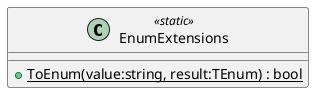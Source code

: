 @startuml
class EnumExtensions <<static>> {
    + {static} ToEnum(value:string, result:TEnum) : bool
}
@enduml
